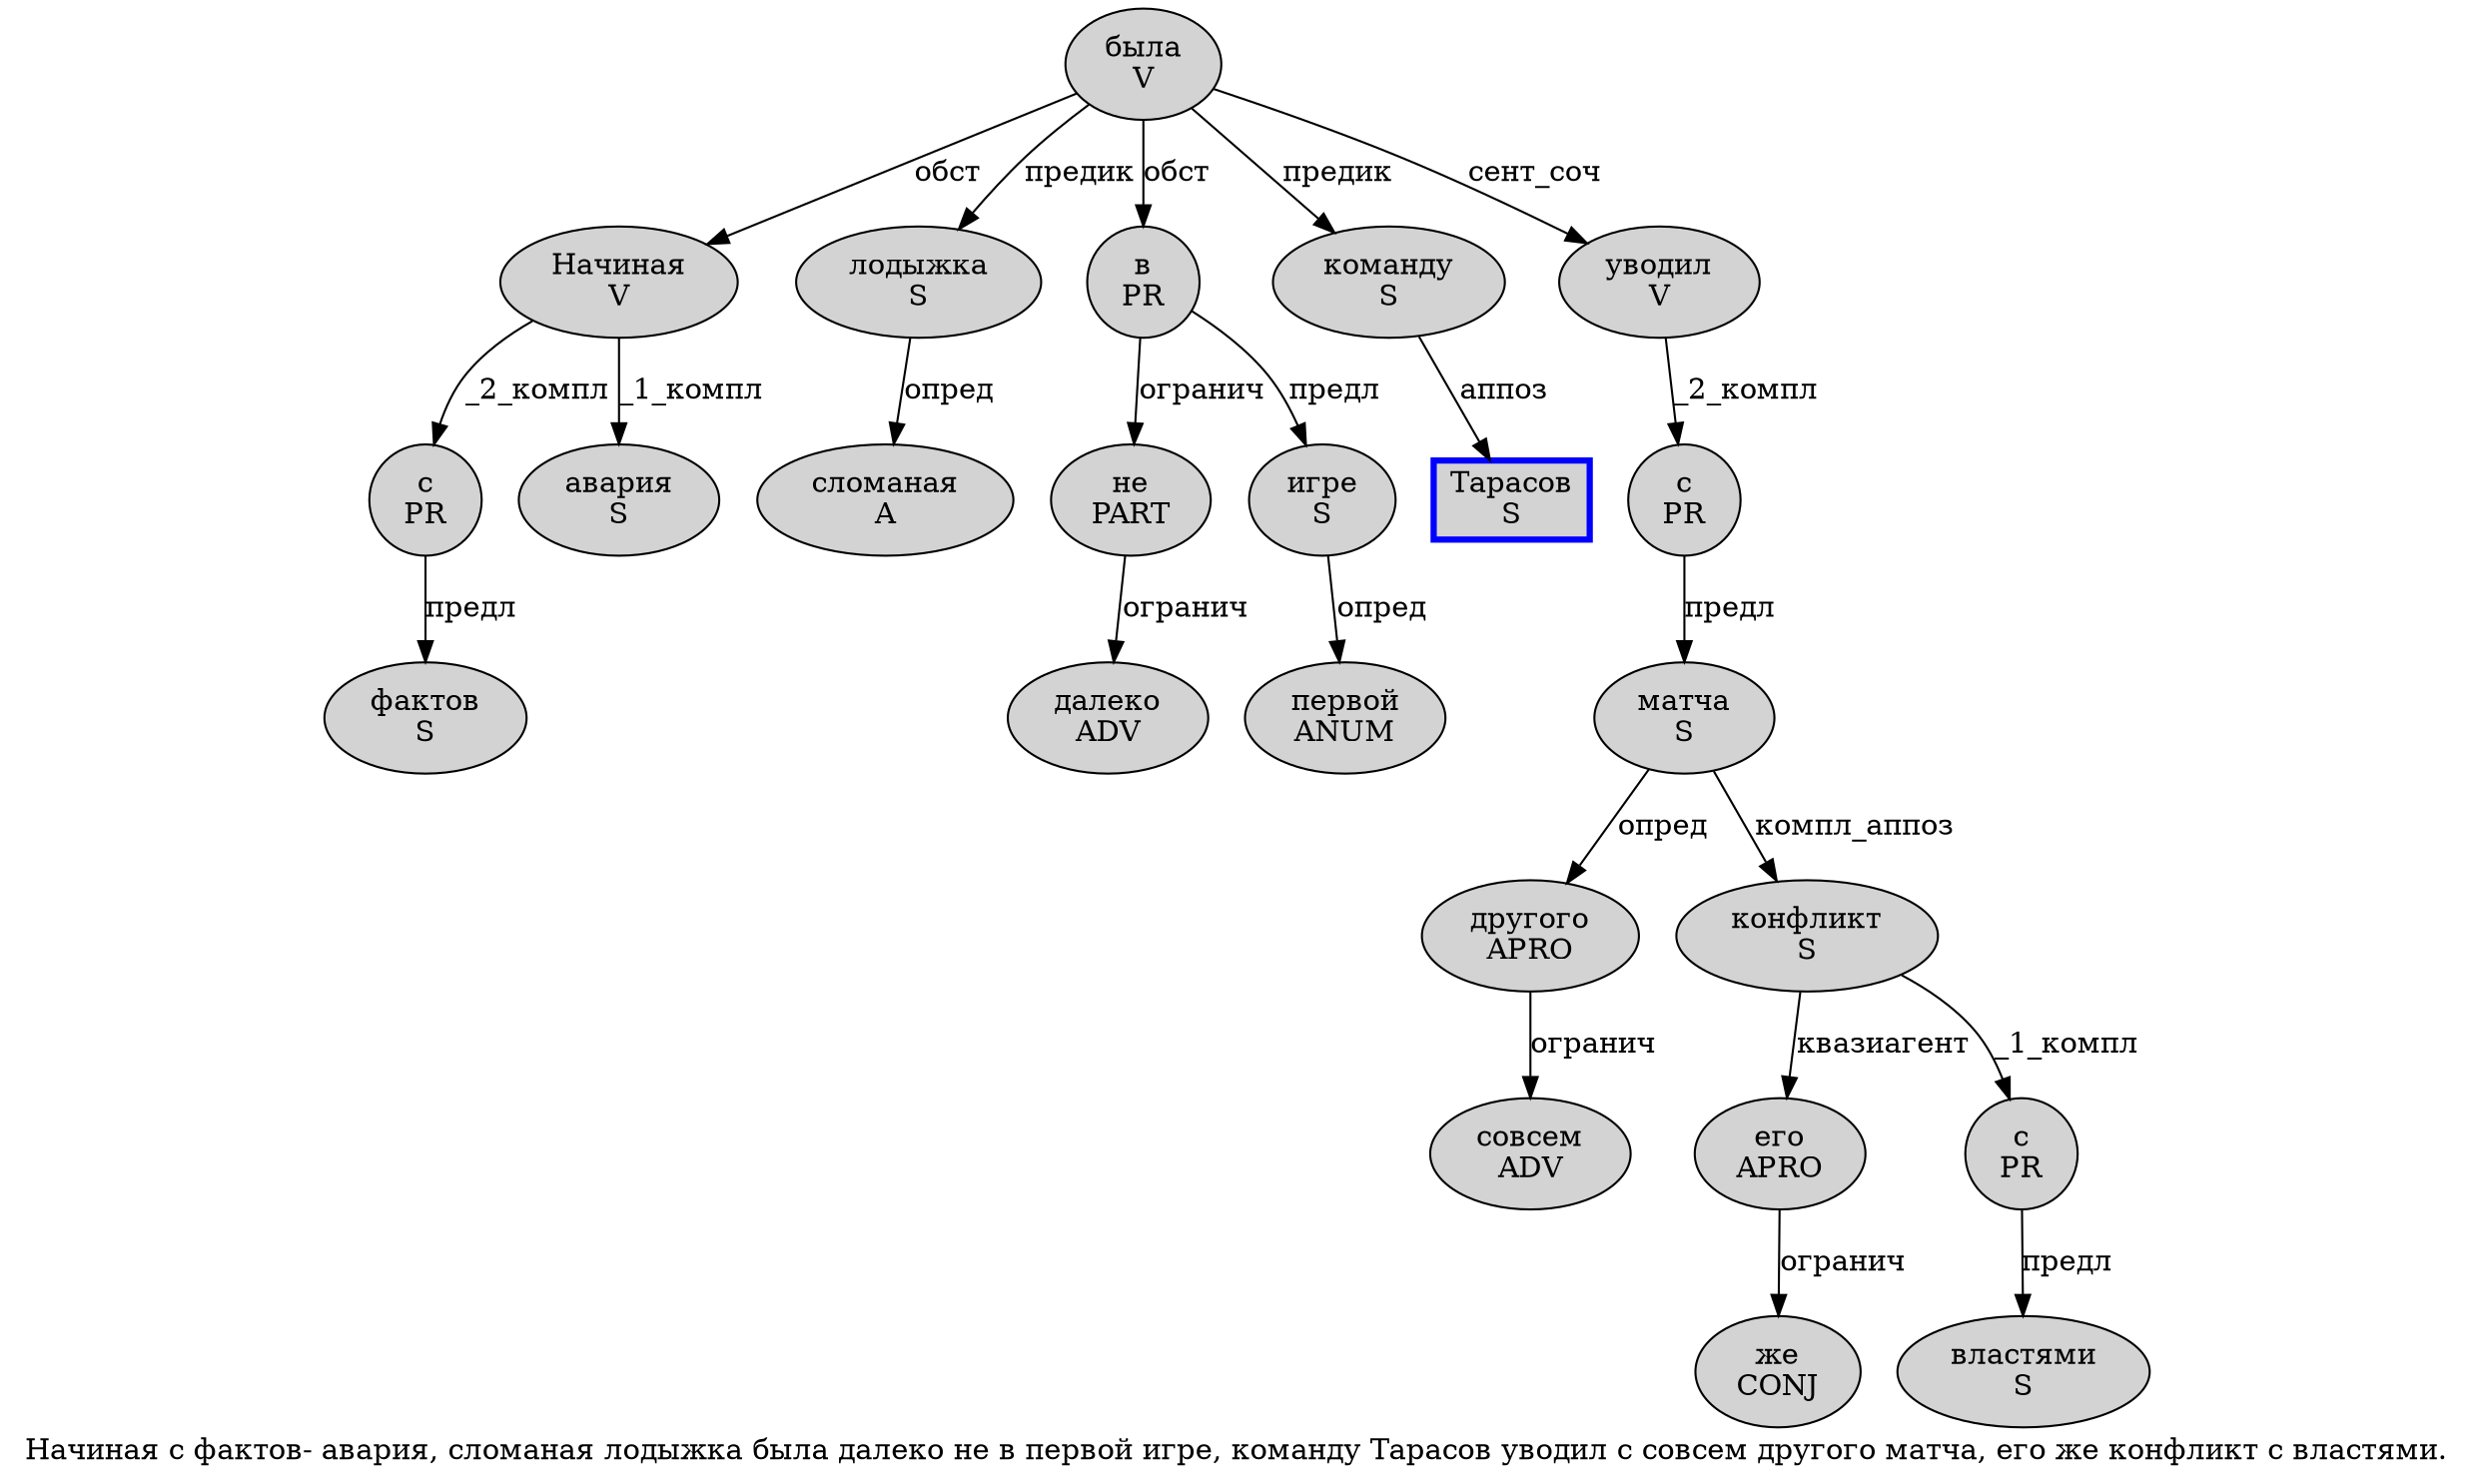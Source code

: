 digraph SENTENCE_3283 {
	graph [label="Начиная с фактов- авария, сломаная лодыжка была далеко не в первой игре, команду Тарасов уводил с совсем другого матча, его же конфликт с властями."]
	node [style=filled]
		0 [label="Начиная
V" color="" fillcolor=lightgray penwidth=1 shape=ellipse]
		1 [label="с
PR" color="" fillcolor=lightgray penwidth=1 shape=ellipse]
		2 [label="фактов
S" color="" fillcolor=lightgray penwidth=1 shape=ellipse]
		4 [label="авария
S" color="" fillcolor=lightgray penwidth=1 shape=ellipse]
		6 [label="сломаная
A" color="" fillcolor=lightgray penwidth=1 shape=ellipse]
		7 [label="лодыжка
S" color="" fillcolor=lightgray penwidth=1 shape=ellipse]
		8 [label="была
V" color="" fillcolor=lightgray penwidth=1 shape=ellipse]
		9 [label="далеко
ADV" color="" fillcolor=lightgray penwidth=1 shape=ellipse]
		10 [label="не
PART" color="" fillcolor=lightgray penwidth=1 shape=ellipse]
		11 [label="в
PR" color="" fillcolor=lightgray penwidth=1 shape=ellipse]
		12 [label="первой
ANUM" color="" fillcolor=lightgray penwidth=1 shape=ellipse]
		13 [label="игре
S" color="" fillcolor=lightgray penwidth=1 shape=ellipse]
		15 [label="команду
S" color="" fillcolor=lightgray penwidth=1 shape=ellipse]
		16 [label="Тарасов
S" color=blue fillcolor=lightgray penwidth=3 shape=box]
		17 [label="уводил
V" color="" fillcolor=lightgray penwidth=1 shape=ellipse]
		18 [label="с
PR" color="" fillcolor=lightgray penwidth=1 shape=ellipse]
		19 [label="совсем
ADV" color="" fillcolor=lightgray penwidth=1 shape=ellipse]
		20 [label="другого
APRO" color="" fillcolor=lightgray penwidth=1 shape=ellipse]
		21 [label="матча
S" color="" fillcolor=lightgray penwidth=1 shape=ellipse]
		23 [label="его
APRO" color="" fillcolor=lightgray penwidth=1 shape=ellipse]
		24 [label="же
CONJ" color="" fillcolor=lightgray penwidth=1 shape=ellipse]
		25 [label="конфликт
S" color="" fillcolor=lightgray penwidth=1 shape=ellipse]
		26 [label="с
PR" color="" fillcolor=lightgray penwidth=1 shape=ellipse]
		27 [label="властями
S" color="" fillcolor=lightgray penwidth=1 shape=ellipse]
			11 -> 10 [label="огранич"]
			11 -> 13 [label="предл"]
			20 -> 19 [label="огранич"]
			0 -> 1 [label="_2_компл"]
			0 -> 4 [label="_1_компл"]
			13 -> 12 [label="опред"]
			7 -> 6 [label="опред"]
			1 -> 2 [label="предл"]
			18 -> 21 [label="предл"]
			17 -> 18 [label="_2_компл"]
			15 -> 16 [label="аппоз"]
			23 -> 24 [label="огранич"]
			21 -> 20 [label="опред"]
			21 -> 25 [label="компл_аппоз"]
			10 -> 9 [label="огранич"]
			8 -> 0 [label="обст"]
			8 -> 7 [label="предик"]
			8 -> 11 [label="обст"]
			8 -> 15 [label="предик"]
			8 -> 17 [label="сент_соч"]
			25 -> 23 [label="квазиагент"]
			25 -> 26 [label="_1_компл"]
			26 -> 27 [label="предл"]
}